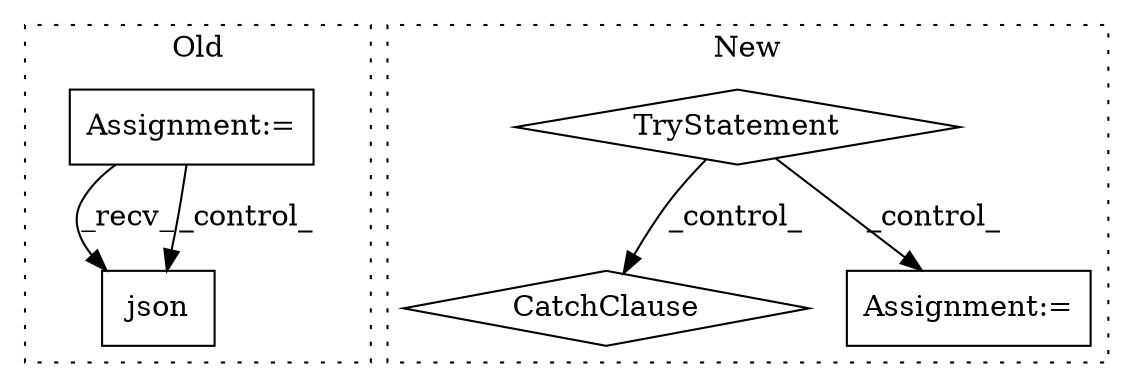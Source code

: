 digraph G {
subgraph cluster0 {
1 [label="json" a="32" s="927" l="6" shape="box"];
5 [label="Assignment:=" a="7" s="638" l="1" shape="box"];
label = "Old";
style="dotted";
}
subgraph cluster1 {
2 [label="TryStatement" a="54" s="796" l="4" shape="diamond"];
3 [label="CatchClause" a="12" s="886,919" l="11,2" shape="diamond"];
4 [label="Assignment:=" a="7" s="845" l="2" shape="box"];
label = "New";
style="dotted";
}
2 -> 4 [label="_control_"];
2 -> 3 [label="_control_"];
5 -> 1 [label="_recv_"];
5 -> 1 [label="_control_"];
}